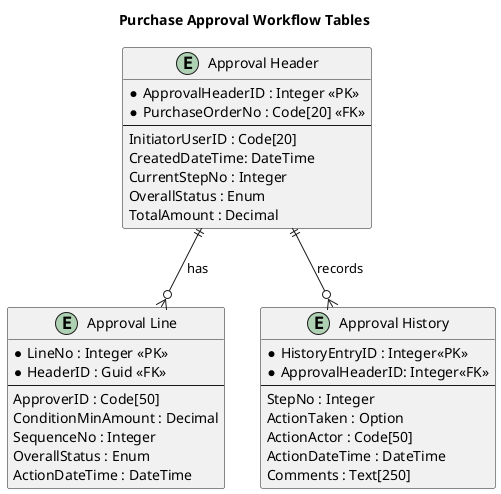 @startuml Tables
title Purchase Approval Workflow Tables

entity "Approval Header" as Header {
  * ApprovalHeaderID : Integer <<PK>>
  * PurchaseOrderNo : Code[20] <<FK>>
  --
  InitiatorUserID : Code[20]
  CreatedDateTime: DateTime
  CurrentStepNo : Integer
  OverallStatus : Enum
  TotalAmount : Decimal
}

entity "Approval Line" as Line {
  * LineNo : Integer <<PK>>
  * HeaderID : Guid <<FK>>
  --
  ApproverID : Code[50]
  ConditionMinAmount : Decimal
  SequenceNo : Integer
  OverallStatus : Enum
  ActionDateTime : DateTime
}

entity "Approval History" as History {
  * HistoryEntryID : Integer<<PK>>
  *  ApprovalHeaderID: Integer<<FK>>
  --
  StepNo : Integer
  ActionTaken : Option
  ActionActor : Code[50]
  ActionDateTime : DateTime
  Comments : Text[250]
}

Header ||--o{ Line : has
Header ||--o{ History : records
@enduml